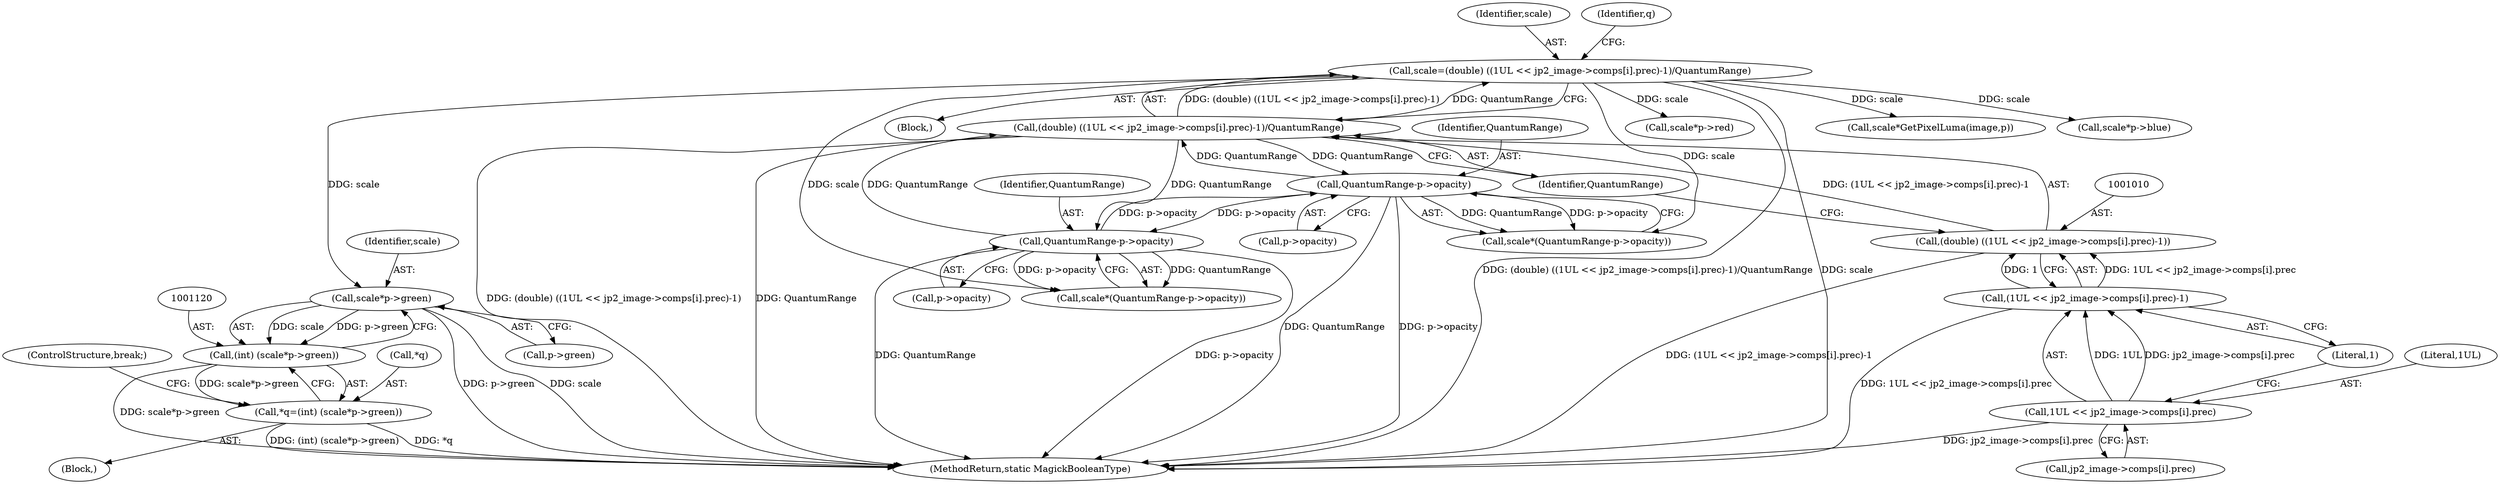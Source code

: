 digraph "0_ImageMagick_3d5ac8c20846871f1eb3068b65f93da7cd33bfd0_0@pointer" {
"1001121" [label="(Call,scale*p->green)"];
"1001006" [label="(Call,scale=(double) ((1UL << jp2_image->comps[i].prec)-1)/QuantumRange)"];
"1001008" [label="(Call,(double) ((1UL << jp2_image->comps[i].prec)-1)/QuantumRange)"];
"1001009" [label="(Call,(double) ((1UL << jp2_image->comps[i].prec)-1))"];
"1001011" [label="(Call,(1UL << jp2_image->comps[i].prec)-1)"];
"1001012" [label="(Call,1UL << jp2_image->comps[i].prec)"];
"1001110" [label="(Call,QuantumRange-p->opacity)"];
"1001149" [label="(Call,QuantumRange-p->opacity)"];
"1001119" [label="(Call,(int) (scale*p->green))"];
"1001116" [label="(Call,*q=(int) (scale*p->green))"];
"1001014" [label="(Call,jp2_image->comps[i].prec)"];
"1001097" [label="(Block,)"];
"1001003" [label="(Block,)"];
"1001021" [label="(Literal,1)"];
"1001299" [label="(MethodReturn,static MagickBooleanType)"];
"1001090" [label="(Call,scale*p->red)"];
"1001147" [label="(Call,scale*(QuantumRange-p->opacity))"];
"1001007" [label="(Identifier,scale)"];
"1001011" [label="(Call,(1UL << jp2_image->comps[i].prec)-1)"];
"1001123" [label="(Call,p->green)"];
"1001126" [label="(ControlStructure,break;)"];
"1001024" [label="(Identifier,q)"];
"1001006" [label="(Call,scale=(double) ((1UL << jp2_image->comps[i].prec)-1)/QuantumRange)"];
"1001149" [label="(Call,QuantumRange-p->opacity)"];
"1001150" [label="(Identifier,QuantumRange)"];
"1001108" [label="(Call,scale*(QuantumRange-p->opacity))"];
"1001112" [label="(Call,p->opacity)"];
"1001111" [label="(Identifier,QuantumRange)"];
"1001119" [label="(Call,(int) (scale*p->green))"];
"1001122" [label="(Identifier,scale)"];
"1001079" [label="(Call,scale*GetPixelLuma(image,p))"];
"1001121" [label="(Call,scale*p->green)"];
"1001008" [label="(Call,(double) ((1UL << jp2_image->comps[i].prec)-1)/QuantumRange)"];
"1001110" [label="(Call,QuantumRange-p->opacity)"];
"1001134" [label="(Call,scale*p->blue)"];
"1001012" [label="(Call,1UL << jp2_image->comps[i].prec)"];
"1001009" [label="(Call,(double) ((1UL << jp2_image->comps[i].prec)-1))"];
"1001117" [label="(Call,*q)"];
"1001013" [label="(Literal,1UL)"];
"1001151" [label="(Call,p->opacity)"];
"1001022" [label="(Identifier,QuantumRange)"];
"1001116" [label="(Call,*q=(int) (scale*p->green))"];
"1001121" -> "1001119"  [label="AST: "];
"1001121" -> "1001123"  [label="CFG: "];
"1001122" -> "1001121"  [label="AST: "];
"1001123" -> "1001121"  [label="AST: "];
"1001119" -> "1001121"  [label="CFG: "];
"1001121" -> "1001299"  [label="DDG: p->green"];
"1001121" -> "1001299"  [label="DDG: scale"];
"1001121" -> "1001119"  [label="DDG: scale"];
"1001121" -> "1001119"  [label="DDG: p->green"];
"1001006" -> "1001121"  [label="DDG: scale"];
"1001006" -> "1001003"  [label="AST: "];
"1001006" -> "1001008"  [label="CFG: "];
"1001007" -> "1001006"  [label="AST: "];
"1001008" -> "1001006"  [label="AST: "];
"1001024" -> "1001006"  [label="CFG: "];
"1001006" -> "1001299"  [label="DDG: (double) ((1UL << jp2_image->comps[i].prec)-1)/QuantumRange"];
"1001006" -> "1001299"  [label="DDG: scale"];
"1001008" -> "1001006"  [label="DDG: (double) ((1UL << jp2_image->comps[i].prec)-1)"];
"1001008" -> "1001006"  [label="DDG: QuantumRange"];
"1001006" -> "1001079"  [label="DDG: scale"];
"1001006" -> "1001090"  [label="DDG: scale"];
"1001006" -> "1001108"  [label="DDG: scale"];
"1001006" -> "1001134"  [label="DDG: scale"];
"1001006" -> "1001147"  [label="DDG: scale"];
"1001008" -> "1001022"  [label="CFG: "];
"1001009" -> "1001008"  [label="AST: "];
"1001022" -> "1001008"  [label="AST: "];
"1001008" -> "1001299"  [label="DDG: (double) ((1UL << jp2_image->comps[i].prec)-1)"];
"1001008" -> "1001299"  [label="DDG: QuantumRange"];
"1001009" -> "1001008"  [label="DDG: (1UL << jp2_image->comps[i].prec)-1"];
"1001110" -> "1001008"  [label="DDG: QuantumRange"];
"1001149" -> "1001008"  [label="DDG: QuantumRange"];
"1001008" -> "1001110"  [label="DDG: QuantumRange"];
"1001008" -> "1001149"  [label="DDG: QuantumRange"];
"1001009" -> "1001011"  [label="CFG: "];
"1001010" -> "1001009"  [label="AST: "];
"1001011" -> "1001009"  [label="AST: "];
"1001022" -> "1001009"  [label="CFG: "];
"1001009" -> "1001299"  [label="DDG: (1UL << jp2_image->comps[i].prec)-1"];
"1001011" -> "1001009"  [label="DDG: 1UL << jp2_image->comps[i].prec"];
"1001011" -> "1001009"  [label="DDG: 1"];
"1001011" -> "1001021"  [label="CFG: "];
"1001012" -> "1001011"  [label="AST: "];
"1001021" -> "1001011"  [label="AST: "];
"1001011" -> "1001299"  [label="DDG: 1UL << jp2_image->comps[i].prec"];
"1001012" -> "1001011"  [label="DDG: 1UL"];
"1001012" -> "1001011"  [label="DDG: jp2_image->comps[i].prec"];
"1001012" -> "1001014"  [label="CFG: "];
"1001013" -> "1001012"  [label="AST: "];
"1001014" -> "1001012"  [label="AST: "];
"1001021" -> "1001012"  [label="CFG: "];
"1001012" -> "1001299"  [label="DDG: jp2_image->comps[i].prec"];
"1001110" -> "1001108"  [label="AST: "];
"1001110" -> "1001112"  [label="CFG: "];
"1001111" -> "1001110"  [label="AST: "];
"1001112" -> "1001110"  [label="AST: "];
"1001108" -> "1001110"  [label="CFG: "];
"1001110" -> "1001299"  [label="DDG: QuantumRange"];
"1001110" -> "1001299"  [label="DDG: p->opacity"];
"1001110" -> "1001108"  [label="DDG: QuantumRange"];
"1001110" -> "1001108"  [label="DDG: p->opacity"];
"1001149" -> "1001110"  [label="DDG: p->opacity"];
"1001110" -> "1001149"  [label="DDG: p->opacity"];
"1001149" -> "1001147"  [label="AST: "];
"1001149" -> "1001151"  [label="CFG: "];
"1001150" -> "1001149"  [label="AST: "];
"1001151" -> "1001149"  [label="AST: "];
"1001147" -> "1001149"  [label="CFG: "];
"1001149" -> "1001299"  [label="DDG: p->opacity"];
"1001149" -> "1001299"  [label="DDG: QuantumRange"];
"1001149" -> "1001147"  [label="DDG: QuantumRange"];
"1001149" -> "1001147"  [label="DDG: p->opacity"];
"1001119" -> "1001116"  [label="AST: "];
"1001120" -> "1001119"  [label="AST: "];
"1001116" -> "1001119"  [label="CFG: "];
"1001119" -> "1001299"  [label="DDG: scale*p->green"];
"1001119" -> "1001116"  [label="DDG: scale*p->green"];
"1001116" -> "1001097"  [label="AST: "];
"1001117" -> "1001116"  [label="AST: "];
"1001126" -> "1001116"  [label="CFG: "];
"1001116" -> "1001299"  [label="DDG: (int) (scale*p->green)"];
"1001116" -> "1001299"  [label="DDG: *q"];
}
